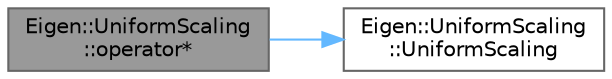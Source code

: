 digraph "Eigen::UniformScaling::operator*"
{
 // LATEX_PDF_SIZE
  bgcolor="transparent";
  edge [fontname=Helvetica,fontsize=10,labelfontname=Helvetica,labelfontsize=10];
  node [fontname=Helvetica,fontsize=10,shape=box,height=0.2,width=0.4];
  rankdir="LR";
  Node1 [id="Node000001",label="Eigen::UniformScaling\l::operator*",height=0.2,width=0.4,color="gray40", fillcolor="grey60", style="filled", fontcolor="black",tooltip=" "];
  Node1 -> Node2 [id="edge1_Node000001_Node000002",color="steelblue1",style="solid",tooltip=" "];
  Node2 [id="Node000002",label="Eigen::UniformScaling\l::UniformScaling",height=0.2,width=0.4,color="grey40", fillcolor="white", style="filled",URL="$class_eigen_1_1_uniform_scaling.html#ab17e233af501c69ff47c0dd16f43cc39",tooltip=" "];
}
